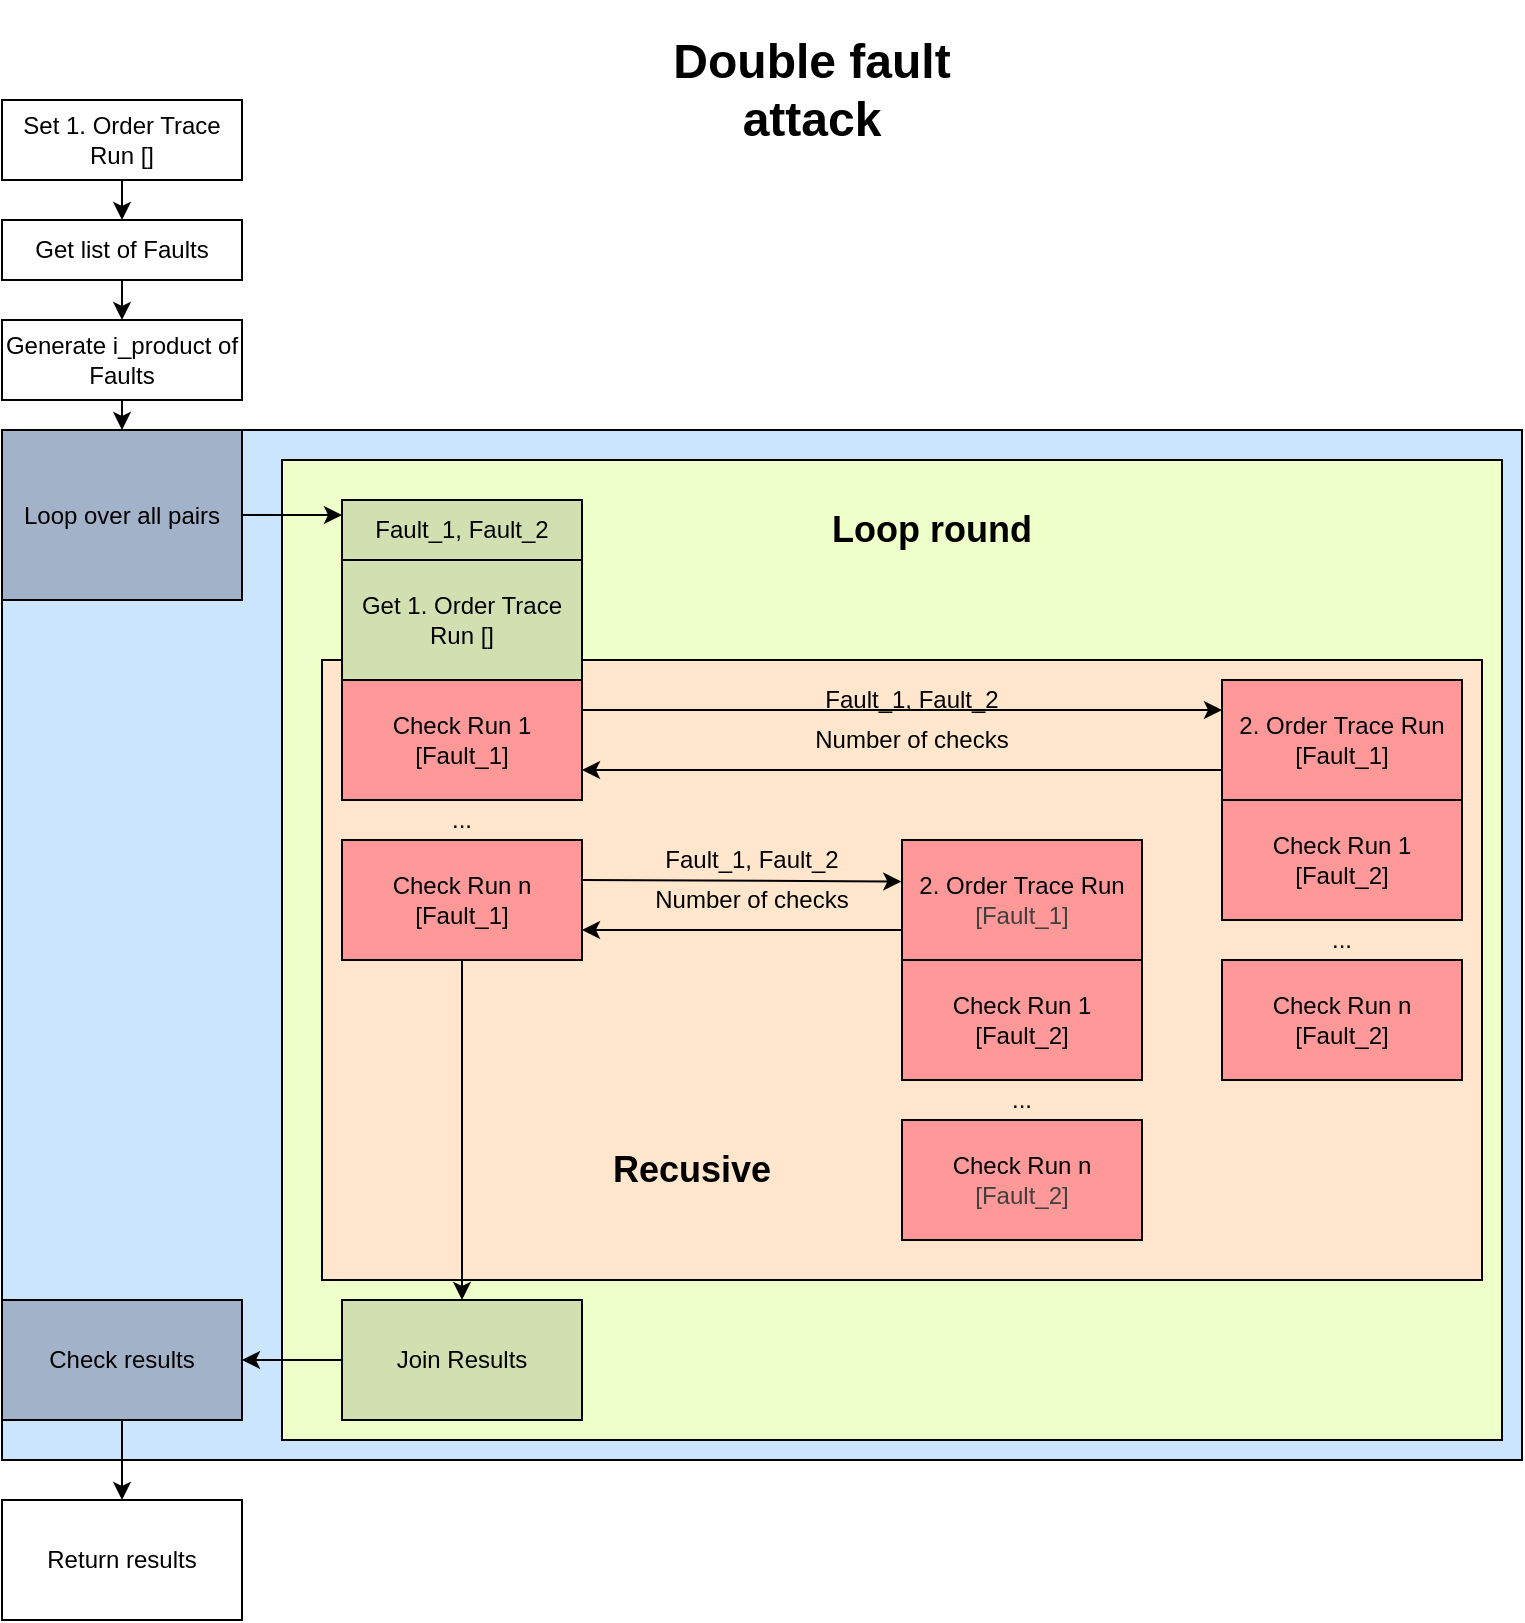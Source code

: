 <mxfile>
    <diagram id="S6xc7Llp5G-0s0BcRKix" name="Page-1">
        <mxGraphModel dx="1612" dy="890" grid="1" gridSize="10" guides="1" tooltips="1" connect="1" arrows="1" fold="1" page="1" pageScale="1" pageWidth="827" pageHeight="1169" math="0" shadow="0">
            <root>
                <mxCell id="0"/>
                <mxCell id="1" parent="0"/>
                <mxCell id="42" value="" style="rounded=0;whiteSpace=wrap;html=1;fillColor=#CCE5FF;" vertex="1" parent="1">
                    <mxGeometry x="40" y="255" width="760" height="515" as="geometry"/>
                </mxCell>
                <mxCell id="40" value="" style="rounded=0;whiteSpace=wrap;html=1;fillColor=#EEFFC9;" vertex="1" parent="1">
                    <mxGeometry x="180" y="270" width="610" height="490" as="geometry"/>
                </mxCell>
                <mxCell id="27" value="" style="rounded=0;whiteSpace=wrap;html=1;fillColor=#FFE6CC;" vertex="1" parent="1">
                    <mxGeometry x="200" y="370" width="580" height="310" as="geometry"/>
                </mxCell>
                <mxCell id="2" value="Get 1. Order Trace Run&amp;nbsp;&lt;span style=&quot;background-color: transparent;&quot;&gt;[]&lt;/span&gt;" style="rounded=0;whiteSpace=wrap;html=1;fillColor=#D2E0B1;" vertex="1" parent="1">
                    <mxGeometry x="210" y="320" width="120" height="60" as="geometry"/>
                </mxCell>
                <mxCell id="53" style="edgeStyle=none;html=1;exitX=1;exitY=0.25;exitDx=0;exitDy=0;entryX=0;entryY=0.25;entryDx=0;entryDy=0;" edge="1" parent="1" source="3" target="6">
                    <mxGeometry relative="1" as="geometry"/>
                </mxCell>
                <mxCell id="3" value="Check Run 1&lt;div&gt;[Fault_1]&lt;/div&gt;" style="rounded=0;whiteSpace=wrap;html=1;fillColor=#FF9999;" vertex="1" parent="1">
                    <mxGeometry x="210" y="380" width="120" height="60" as="geometry"/>
                </mxCell>
                <mxCell id="33" style="edgeStyle=none;html=1;exitX=0.5;exitY=1;exitDx=0;exitDy=0;" edge="1" parent="1" source="4" target="13">
                    <mxGeometry relative="1" as="geometry"/>
                </mxCell>
                <mxCell id="4" value="Check Run n&lt;div&gt;[Fault_1]&lt;/div&gt;" style="rounded=0;whiteSpace=wrap;html=1;fillColor=#FF9999;" vertex="1" parent="1">
                    <mxGeometry x="210" y="460" width="120" height="60" as="geometry"/>
                </mxCell>
                <mxCell id="6" value="2. Order Trace Run&lt;div&gt;[Fault_1]&lt;/div&gt;" style="rounded=0;whiteSpace=wrap;html=1;fillColor=#FF9999;" vertex="1" parent="1">
                    <mxGeometry x="650" y="380" width="120" height="60" as="geometry"/>
                </mxCell>
                <mxCell id="7" value="Check Run 1&lt;div&gt;[Fault_2]&lt;/div&gt;" style="rounded=0;whiteSpace=wrap;html=1;fillColor=#FF9999;" vertex="1" parent="1">
                    <mxGeometry x="650" y="440" width="120" height="60" as="geometry"/>
                </mxCell>
                <mxCell id="8" value="Check Run n&lt;div&gt;[Fault_2]&lt;/div&gt;" style="rounded=0;whiteSpace=wrap;html=1;fillColor=#FF9999;" vertex="1" parent="1">
                    <mxGeometry x="650" y="520" width="120" height="60" as="geometry"/>
                </mxCell>
                <UserObject label="..." placeholders="1" name="Variable" id="9">
                    <mxCell style="text;html=1;strokeColor=none;fillColor=none;align=center;verticalAlign=middle;whiteSpace=wrap;overflow=hidden;" vertex="1" parent="1">
                        <mxGeometry x="230" y="440" width="80" height="20" as="geometry"/>
                    </mxCell>
                </UserObject>
                <UserObject label="..." placeholders="1" name="Variable" id="10">
                    <mxCell style="text;html=1;strokeColor=none;fillColor=none;align=center;verticalAlign=middle;whiteSpace=wrap;overflow=hidden;" vertex="1" parent="1">
                        <mxGeometry x="670" y="500" width="80" height="20" as="geometry"/>
                    </mxCell>
                </UserObject>
                <UserObject label="Fault_1, Fault_2" placeholders="1" name="Variable" id="12">
                    <mxCell style="text;html=1;strokeColor=none;fillColor=none;align=center;verticalAlign=middle;whiteSpace=wrap;overflow=hidden;" vertex="1" parent="1">
                        <mxGeometry x="420" y="380" width="150" height="20" as="geometry"/>
                    </mxCell>
                </UserObject>
                <mxCell id="46" style="edgeStyle=none;html=1;exitX=0;exitY=0.5;exitDx=0;exitDy=0;entryX=1;entryY=0.5;entryDx=0;entryDy=0;" edge="1" parent="1" source="13" target="45">
                    <mxGeometry relative="1" as="geometry"/>
                </mxCell>
                <mxCell id="13" value="Join Results" style="rounded=0;whiteSpace=wrap;html=1;fillColor=#D2E0B1;" vertex="1" parent="1">
                    <mxGeometry x="210" y="690" width="120" height="60" as="geometry"/>
                </mxCell>
                <mxCell id="52" style="edgeStyle=none;html=1;exitX=0;exitY=0.75;exitDx=0;exitDy=0;entryX=1;entryY=0.75;entryDx=0;entryDy=0;" edge="1" parent="1" source="14" target="4">
                    <mxGeometry relative="1" as="geometry"/>
                </mxCell>
                <mxCell id="14" value="2. Order Trace Run&lt;div&gt;&lt;span style=&quot;color: rgb(63, 63, 63);&quot;&gt;[Fault_1]&lt;/span&gt;&lt;/div&gt;" style="rounded=0;whiteSpace=wrap;html=1;fillColor=#FF9999;" vertex="1" parent="1">
                    <mxGeometry x="490" y="460" width="120" height="60" as="geometry"/>
                </mxCell>
                <mxCell id="15" value="Check Run 1&lt;div&gt;[Fault_2]&lt;/div&gt;" style="rounded=0;whiteSpace=wrap;html=1;fillColor=#FF9999;" vertex="1" parent="1">
                    <mxGeometry x="490" y="520" width="120" height="60" as="geometry"/>
                </mxCell>
                <mxCell id="16" value="Check Run n&lt;div&gt;&lt;span style=&quot;color: rgb(63, 63, 63);&quot;&gt;[Fault_2]&lt;/span&gt;&lt;/div&gt;" style="rounded=0;whiteSpace=wrap;html=1;fillColor=#FF9999;" vertex="1" parent="1">
                    <mxGeometry x="490" y="600" width="120" height="60" as="geometry"/>
                </mxCell>
                <UserObject label="..." placeholders="1" name="Variable" id="17">
                    <mxCell style="text;html=1;strokeColor=none;fillColor=none;align=center;verticalAlign=middle;whiteSpace=wrap;overflow=hidden;" vertex="1" parent="1">
                        <mxGeometry x="510" y="580" width="80" height="20" as="geometry"/>
                    </mxCell>
                </UserObject>
                <mxCell id="18" value="" style="endArrow=classic;html=1;entryX=-0.003;entryY=0.346;entryDx=0;entryDy=0;entryPerimeter=0;" edge="1" parent="1" target="14">
                    <mxGeometry width="50" height="50" relative="1" as="geometry">
                        <mxPoint x="330" y="480" as="sourcePoint"/>
                        <mxPoint x="520" y="480.34" as="targetPoint"/>
                    </mxGeometry>
                </mxCell>
                <UserObject label="&lt;span style=&quot;color: rgb(0, 0, 0);&quot;&gt;Fault_1, Fault_2&lt;/span&gt;" placeholders="1" name="Variable" id="19">
                    <mxCell style="text;html=1;strokeColor=none;fillColor=none;align=center;verticalAlign=middle;whiteSpace=wrap;overflow=hidden;" vertex="1" parent="1">
                        <mxGeometry x="360" y="460" width="110" height="20" as="geometry"/>
                    </mxCell>
                </UserObject>
                <mxCell id="20" value="Fault_1, Fault_2" style="rounded=0;whiteSpace=wrap;html=1;fillColor=#D2E0B1;" vertex="1" parent="1">
                    <mxGeometry x="210" y="290" width="120" height="30" as="geometry"/>
                </mxCell>
                <mxCell id="21" value="" style="endArrow=classic;html=1;exitX=0;exitY=0.75;exitDx=0;exitDy=0;entryX=1;entryY=0.75;entryDx=0;entryDy=0;" edge="1" parent="1" source="6" target="3">
                    <mxGeometry width="50" height="50" relative="1" as="geometry">
                        <mxPoint x="360" y="610" as="sourcePoint"/>
                        <mxPoint x="410" y="560" as="targetPoint"/>
                    </mxGeometry>
                </mxCell>
                <UserObject label="Number of checks" placeholders="1" name="Variable" id="23">
                    <mxCell style="text;html=1;strokeColor=none;fillColor=none;align=center;verticalAlign=middle;whiteSpace=wrap;overflow=hidden;" vertex="1" parent="1">
                        <mxGeometry x="420" y="400" width="150" height="20" as="geometry"/>
                    </mxCell>
                </UserObject>
                <UserObject label="Number of checks" placeholders="1" name="Variable" id="26">
                    <mxCell style="text;html=1;strokeColor=none;fillColor=none;align=center;verticalAlign=middle;whiteSpace=wrap;overflow=hidden;" vertex="1" parent="1">
                        <mxGeometry x="360" y="480" width="110" height="20" as="geometry"/>
                    </mxCell>
                </UserObject>
                <UserObject label="&lt;font style=&quot;font-size: 18px;&quot;&gt;Recusive&lt;/font&gt;" placeholders="1" name="Variable" id="28">
                    <mxCell style="text;html=1;strokeColor=none;fillColor=none;align=center;verticalAlign=middle;whiteSpace=wrap;overflow=hidden;shadow=0;fontStyle=1" vertex="1" parent="1">
                        <mxGeometry x="310" y="610" width="150" height="30" as="geometry"/>
                    </mxCell>
                </UserObject>
                <mxCell id="49" style="edgeStyle=none;html=1;exitX=0.5;exitY=1;exitDx=0;exitDy=0;entryX=0.5;entryY=0;entryDx=0;entryDy=0;" edge="1" parent="1" source="34" target="36">
                    <mxGeometry relative="1" as="geometry"/>
                </mxCell>
                <mxCell id="34" value="Set 1. Order Trace Run&amp;nbsp;&lt;span style=&quot;background-color: transparent;&quot;&gt;[]&lt;/span&gt;" style="rounded=0;whiteSpace=wrap;html=1;" vertex="1" parent="1">
                    <mxGeometry x="40" y="90" width="120" height="40" as="geometry"/>
                </mxCell>
                <mxCell id="50" style="edgeStyle=none;html=1;exitX=0.5;exitY=1;exitDx=0;exitDy=0;entryX=0.5;entryY=0;entryDx=0;entryDy=0;" edge="1" parent="1" source="36" target="37">
                    <mxGeometry relative="1" as="geometry"/>
                </mxCell>
                <mxCell id="36" value="Get list of Faults" style="rounded=0;whiteSpace=wrap;html=1;" vertex="1" parent="1">
                    <mxGeometry x="40" y="150" width="120" height="30" as="geometry"/>
                </mxCell>
                <mxCell id="51" style="edgeStyle=none;html=1;exitX=0.5;exitY=1;exitDx=0;exitDy=0;entryX=0.5;entryY=0;entryDx=0;entryDy=0;" edge="1" parent="1" source="37" target="38">
                    <mxGeometry relative="1" as="geometry"/>
                </mxCell>
                <mxCell id="37" value="Generate i_product of Faults" style="rounded=0;whiteSpace=wrap;html=1;" vertex="1" parent="1">
                    <mxGeometry x="40" y="200" width="120" height="40" as="geometry"/>
                </mxCell>
                <mxCell id="39" style="edgeStyle=none;html=1;exitX=1;exitY=0.5;exitDx=0;exitDy=0;entryX=0;entryY=0.25;entryDx=0;entryDy=0;" edge="1" parent="1" source="38" target="20">
                    <mxGeometry relative="1" as="geometry"/>
                </mxCell>
                <mxCell id="38" value="Loop over all pairs" style="rounded=0;whiteSpace=wrap;html=1;fillColor=#A1B2C9;" vertex="1" parent="1">
                    <mxGeometry x="40" y="255" width="120" height="85" as="geometry"/>
                </mxCell>
                <UserObject label="&lt;font style=&quot;font-size: 18px;&quot;&gt;Loop round&lt;/font&gt;" placeholders="1" name="Variable" id="41">
                    <mxCell style="text;html=1;strokeColor=none;fillColor=none;align=center;verticalAlign=middle;whiteSpace=wrap;overflow=hidden;shadow=0;fontStyle=1" vertex="1" parent="1">
                        <mxGeometry x="430" y="290" width="150" height="30" as="geometry"/>
                    </mxCell>
                </UserObject>
                <UserObject label="&lt;font style=&quot;font-size: 24px;&quot;&gt;Double fault attack&lt;/font&gt;" placeholders="1" name="Variable" id="43">
                    <mxCell style="text;html=1;strokeColor=none;fillColor=none;align=center;verticalAlign=middle;whiteSpace=wrap;overflow=hidden;shadow=0;fontStyle=1" vertex="1" parent="1">
                        <mxGeometry x="370" y="40" width="150" height="90" as="geometry"/>
                    </mxCell>
                </UserObject>
                <mxCell id="48" style="edgeStyle=none;html=1;exitX=0.5;exitY=1;exitDx=0;exitDy=0;entryX=0.5;entryY=0;entryDx=0;entryDy=0;" edge="1" parent="1" source="45" target="47">
                    <mxGeometry relative="1" as="geometry"/>
                </mxCell>
                <mxCell id="45" value="Check results" style="rounded=0;whiteSpace=wrap;html=1;fillColor=#A1B2C9;" vertex="1" parent="1">
                    <mxGeometry x="40" y="690" width="120" height="60" as="geometry"/>
                </mxCell>
                <mxCell id="47" value="Return results" style="rounded=0;whiteSpace=wrap;html=1;" vertex="1" parent="1">
                    <mxGeometry x="40" y="790" width="120" height="60" as="geometry"/>
                </mxCell>
            </root>
        </mxGraphModel>
    </diagram>
</mxfile>